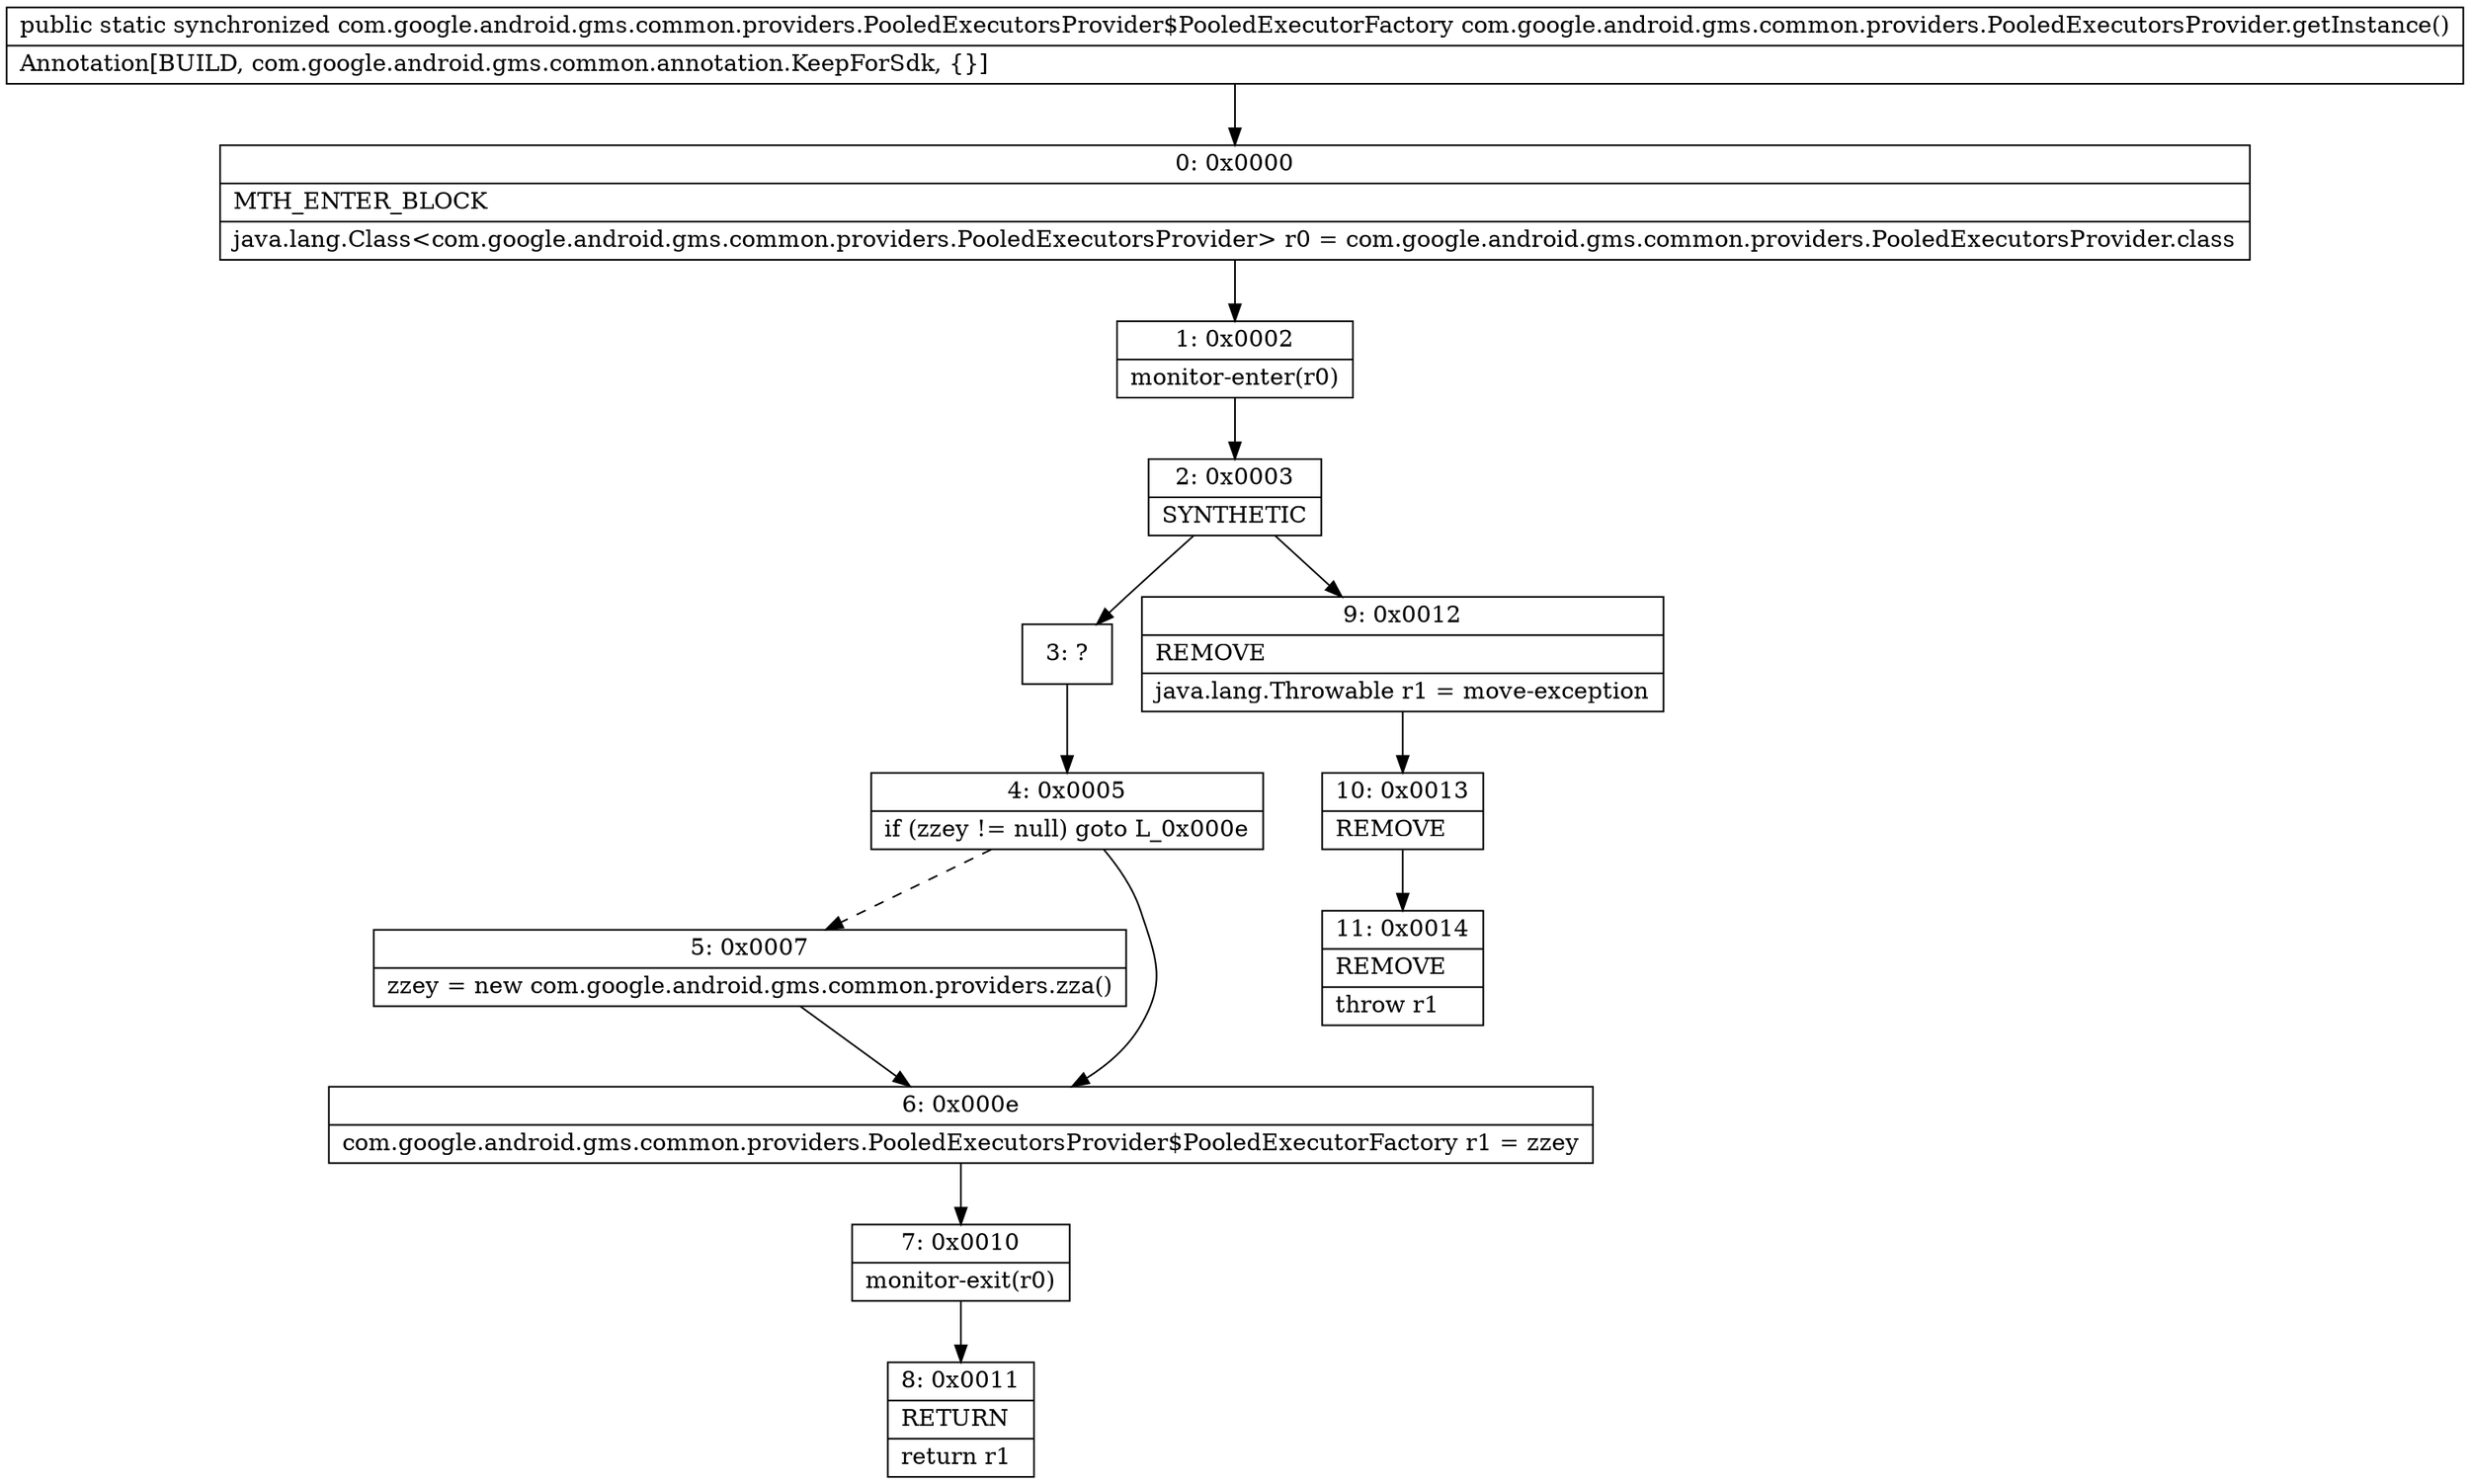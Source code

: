 digraph "CFG forcom.google.android.gms.common.providers.PooledExecutorsProvider.getInstance()Lcom\/google\/android\/gms\/common\/providers\/PooledExecutorsProvider$PooledExecutorFactory;" {
Node_0 [shape=record,label="{0\:\ 0x0000|MTH_ENTER_BLOCK\l|java.lang.Class\<com.google.android.gms.common.providers.PooledExecutorsProvider\> r0 = com.google.android.gms.common.providers.PooledExecutorsProvider.class\l}"];
Node_1 [shape=record,label="{1\:\ 0x0002|monitor\-enter(r0)\l}"];
Node_2 [shape=record,label="{2\:\ 0x0003|SYNTHETIC\l}"];
Node_3 [shape=record,label="{3\:\ ?}"];
Node_4 [shape=record,label="{4\:\ 0x0005|if (zzey != null) goto L_0x000e\l}"];
Node_5 [shape=record,label="{5\:\ 0x0007|zzey = new com.google.android.gms.common.providers.zza()\l}"];
Node_6 [shape=record,label="{6\:\ 0x000e|com.google.android.gms.common.providers.PooledExecutorsProvider$PooledExecutorFactory r1 = zzey\l}"];
Node_7 [shape=record,label="{7\:\ 0x0010|monitor\-exit(r0)\l}"];
Node_8 [shape=record,label="{8\:\ 0x0011|RETURN\l|return r1\l}"];
Node_9 [shape=record,label="{9\:\ 0x0012|REMOVE\l|java.lang.Throwable r1 = move\-exception\l}"];
Node_10 [shape=record,label="{10\:\ 0x0013|REMOVE\l}"];
Node_11 [shape=record,label="{11\:\ 0x0014|REMOVE\l|throw r1\l}"];
MethodNode[shape=record,label="{public static synchronized com.google.android.gms.common.providers.PooledExecutorsProvider$PooledExecutorFactory com.google.android.gms.common.providers.PooledExecutorsProvider.getInstance()  | Annotation[BUILD, com.google.android.gms.common.annotation.KeepForSdk, \{\}]\l}"];
MethodNode -> Node_0;
Node_0 -> Node_1;
Node_1 -> Node_2;
Node_2 -> Node_3;
Node_2 -> Node_9;
Node_3 -> Node_4;
Node_4 -> Node_5[style=dashed];
Node_4 -> Node_6;
Node_5 -> Node_6;
Node_6 -> Node_7;
Node_7 -> Node_8;
Node_9 -> Node_10;
Node_10 -> Node_11;
}

